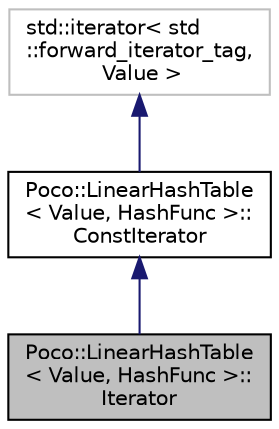 digraph "Poco::LinearHashTable&lt; Value, HashFunc &gt;::Iterator"
{
 // LATEX_PDF_SIZE
  edge [fontname="Helvetica",fontsize="10",labelfontname="Helvetica",labelfontsize="10"];
  node [fontname="Helvetica",fontsize="10",shape=record];
  Node1 [label="Poco::LinearHashTable\l\< Value, HashFunc \>::\lIterator",height=0.2,width=0.4,color="black", fillcolor="grey75", style="filled", fontcolor="black",tooltip=" "];
  Node2 -> Node1 [dir="back",color="midnightblue",fontsize="10",style="solid",fontname="Helvetica"];
  Node2 [label="Poco::LinearHashTable\l\< Value, HashFunc \>::\lConstIterator",height=0.2,width=0.4,color="black", fillcolor="white", style="filled",URL="$classPoco_1_1LinearHashTable_1_1ConstIterator.html",tooltip=" "];
  Node3 -> Node2 [dir="back",color="midnightblue",fontsize="10",style="solid",fontname="Helvetica"];
  Node3 [label="std::iterator\< std\l::forward_iterator_tag,\l Value \>",height=0.2,width=0.4,color="grey75", fillcolor="white", style="filled",tooltip=" "];
}
